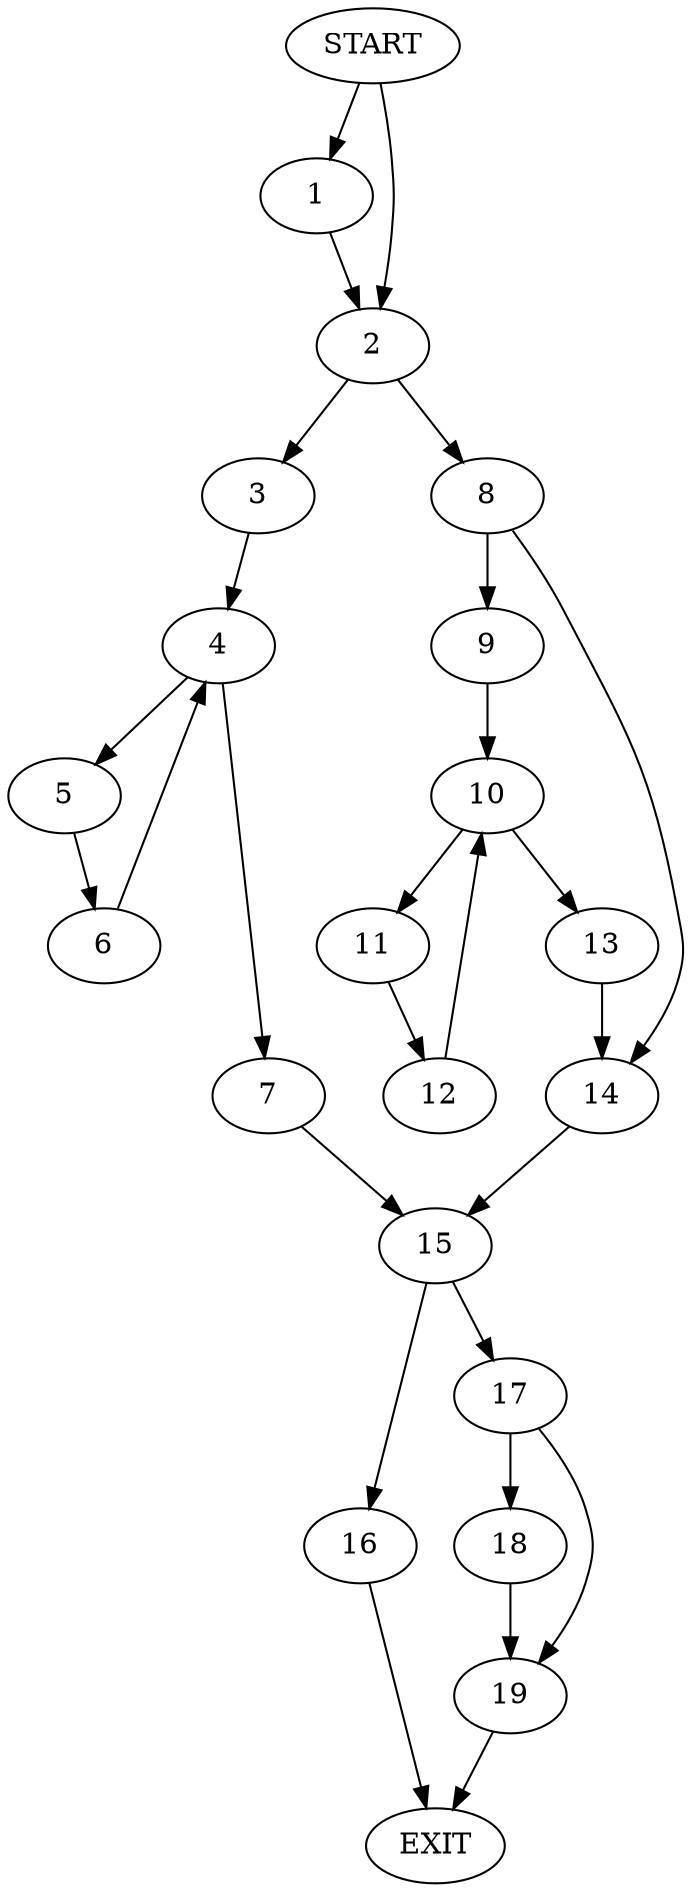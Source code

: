 digraph { 
0 [label="START"];
1;
2;
3;
4;
5;
6;
7;
8;
9;
10;
11;
12;
13;
14;
15;
16;
17;
18;
19;
20[label="EXIT"];
0 -> 1;
0 -> 2;
1 -> 2;
2 -> 3;
2 -> 8;
3 -> 4;
4 -> 5;
4 -> 7;
5 -> 6;
6 -> 4;
7 -> 15;
8 -> 9;
8 -> 14;
9 -> 10;
10 -> 11;
10 -> 13;
11 -> 12;
12 -> 10;
13 -> 14;
14 -> 15;
15 -> 16;
15 -> 17;
16 -> 20;
17 -> 18;
17 -> 19;
18 -> 19;
19 -> 20;
}